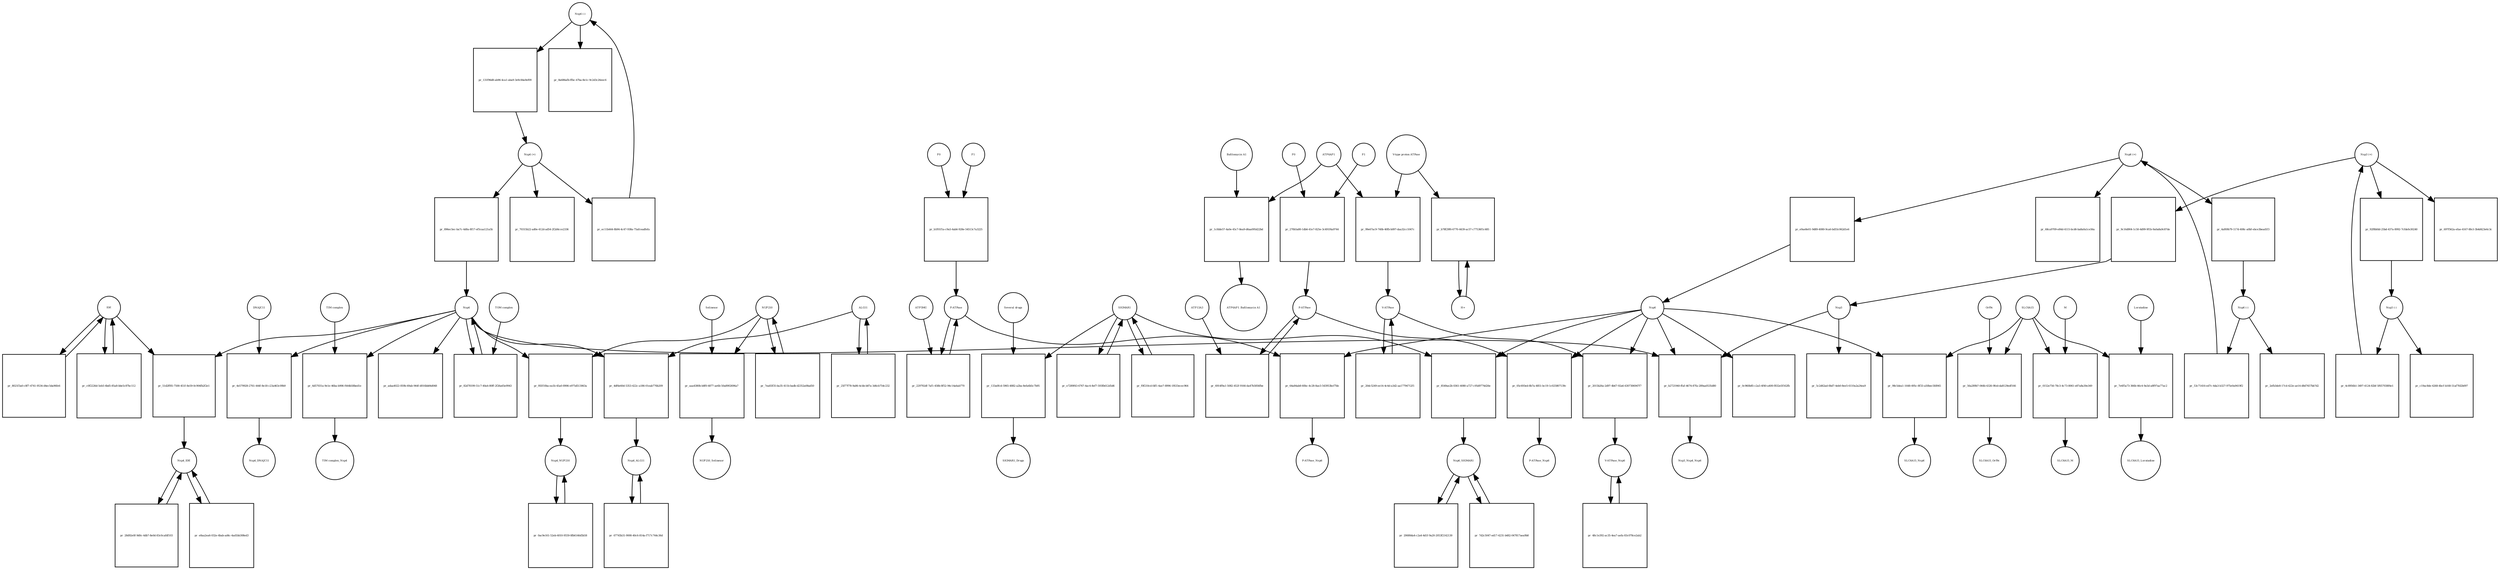 strict digraph  {
"Nsp4 (-)" [annotation=urn_miriam_pubmed_32353859, bipartite=0, cls="nucleic acid feature", fontsize=4, label="Nsp4 (-)", shape=circle];
"pr_131f96d8-ab96-4ca1-aba9-3e9c84a9ef09" [annotation="", bipartite=1, cls=process, fontsize=4, label="pr_131f96d8-ab96-4ca1-aba9-3e9c84a9ef09", shape=square];
"Nsp4 (+)" [annotation=urn_miriam_pubmed_32353859, bipartite=0, cls="nucleic acid feature", fontsize=4, label="Nsp4 (+)", shape=circle];
"pr_896ec5ec-ba7c-4d0a-8f17-ef5caa121a5b" [annotation="", bipartite=1, cls=process, fontsize=4, label="pr_896ec5ec-ba7c-4d0a-8f17-ef5caa121a5b", shape=square];
Nsp4 [annotation="urn_miriam_ncbiprotein_BCD58761|urn_miriam_taxonomy_2697049", bipartite=0, cls=macromolecule, fontsize=4, label=Nsp4, shape=circle];
"pr_adaa4022-059b-49ab-944f-d016bb84d048" [annotation="", bipartite=1, cls=process, fontsize=4, label="pr_adaa4022-059b-49ab-944f-d016bb84d048", shape=square];
"pr_70315b22-ad0e-412d-ad54-2f2d4cce2336" [annotation="", bipartite=1, cls=process, fontsize=4, label="pr_70315b22-ad0e-412d-ad54-2f2d4cce2336", shape=square];
"pr_51d2ff85-7500-451f-8e59-0c904fb2f2e1" [annotation="", bipartite=1, cls=process, fontsize=4, label="pr_51d2ff85-7500-451f-8e59-0c904fb2f2e1", shape=square];
IDE [annotation="urn_miriam_uniprot_P14735|urn_miriam_pubmed_32353859|urn_miriam_doi_10.1210%2Fmend-4-8-1125|urn_miriam_taxonomy_10116", bipartite=0, cls=macromolecule, fontsize=4, label=IDE, shape=circle];
Nsp4_IDE [annotation="", bipartite=0, cls=complex, fontsize=4, label=Nsp4_IDE, shape=circle];
"pr_e8aa2ea6-032e-4bab-ad4c-4ad1bb308ed3" [annotation="", bipartite=1, cls=process, fontsize=4, label="pr_e8aa2ea6-032e-4bab-ad4c-4ad1bb308ed3", shape=square];
"pr_f65f10ba-ea1b-45a0-8906-e975d513063a" [annotation="", bipartite=1, cls=process, fontsize=4, label="pr_f65f10ba-ea1b-45a0-8906-e975d513063a", shape=square];
NUP210 [annotation="urn_miriam_uniprot_Q8TEM1|urn_miriam_pubmed_14517331", bipartite=0, cls=macromolecule, fontsize=4, label=NUP210, shape=circle];
Nsp4_NUP210 [annotation=urn_miriam_pubmed_14517331, bipartite=0, cls=complex, fontsize=4, label=Nsp4_NUP210, shape=circle];
"pr_28d92e0f-9d0c-4db7-8e0d-83c0cafdf103" [annotation="", bipartite=1, cls=process, fontsize=4, label="pr_28d92e0f-9d0c-4db7-8e0d-83c0cafdf103", shape=square];
"pr_4e579928-2761-444f-8e18-c23a463c09b9" [annotation="", bipartite=1, cls=process, fontsize=4, label="pr_4e579928-2761-444f-8e18-c23a463c09b9", shape=square];
DNAJC11 [annotation="urn_miriam_uniprot_Q9NVH1|urn_miriam_pubmed_32353859|urn_miriam_pubmed_25997101", bipartite=0, cls=macromolecule, fontsize=4, label=DNAJC11, shape=circle];
Nsp4_DNAJC11 [annotation="urn_miriam_pubmed_25997101|urn_miriam_pubmed_32353859", bipartite=0, cls=complex, fontsize=4, label=Nsp4_DNAJC11, shape=circle];
"pr_0ac9e161-52eb-4010-9559-8fb6146d5b58" [annotation="", bipartite=1, cls=process, fontsize=4, label="pr_0ac9e161-52eb-4010-9559-8fb6146d5b58", shape=square];
"pr_4df6e60d-5353-422c-a186-01eab776b209" [annotation="", bipartite=1, cls=process, fontsize=4, label="pr_4df6e60d-5353-422c-a186-01eab776b209", shape=square];
ALG11 [annotation="urn_miriam_uniprot_Q2TAA5|urn_miriam_pubmed_20080937", bipartite=0, cls=macromolecule, fontsize=4, label=ALG11, shape=circle];
Nsp4_ALG11 [annotation=urn_miriam_pubmed_20080937, bipartite=0, cls=complex, fontsize=4, label=Nsp4_ALG11, shape=circle];
"pr_ec11b444-8b94-4c47-938a-75afceadfefa" [annotation="", bipartite=1, cls=process, fontsize=4, label="pr_ec11b444-8b94-4c47-938a-75afceadfefa", shape=square];
"pr_8a686afb-ffbc-47ba-8e1c-9c2d3c26eec6" [annotation="", bipartite=1, cls=process, fontsize=4, label="pr_8a686afb-ffbc-47ba-8e1c-9c2d3c26eec6", shape=square];
"Nsp6 (-)" [annotation=urn_miriam_pubmed_32353859, bipartite=0, cls="nucleic acid feature", fontsize=4, label="Nsp6 (-)", shape=circle];
"pr_53c71416-ed7c-4da3-b327-975e0a9419f2" [annotation="", bipartite=1, cls=process, fontsize=4, label="pr_53c71416-ed7c-4da3-b327-975e0a9419f2", shape=square];
"Nsp6 (+)" [annotation=urn_miriam_pubmed_32353859, bipartite=0, cls="nucleic acid feature", fontsize=4, label="Nsp6 (+)", shape=circle];
"pr_e9ae8e01-9d89-4080-9ca6-bd55c062d1e6" [annotation="", bipartite=1, cls=process, fontsize=4, label="pr_e9ae8e01-9d89-4080-9ca6-bd55c062d1e6", shape=square];
Nsp6 [annotation="urn_miriam_taxonomy_2697049|urn_miriam_pubmed_32353859", bipartite=0, cls=macromolecule, fontsize=4, label=Nsp6, shape=circle];
"pr_0c960b85-c2a5-4f40-a400-f832e5f162fb" [annotation="", bipartite=1, cls=process, fontsize=4, label="pr_0c960b85-c2a5-4f40-a400-f832e5f162fb", shape=square];
"pr_68ca9709-e84d-4115-bcd6-ba8a0a1ce56a" [annotation="", bipartite=1, cls=process, fontsize=4, label="pr_68ca9709-e84d-4115-bcd6-ba8a0a1ce56a", shape=square];
"pr_64a84ab8-60bc-4c28-8ae3-543953bcf7bb" [annotation="", bipartite=1, cls=process, fontsize=4, label="pr_64a84ab8-60bc-4c28-8ae3-543953bcf7bb", shape=square];
"F-ATPase" [annotation=urn_miriam_uniprot_O75964, bipartite=0, cls=complex, fontsize=4, label="F-ATPase", shape=circle];
"F-ATPase_Nsp6" [annotation="", bipartite=0, cls=complex, fontsize=4, label="F-ATPase_Nsp6", shape=circle];
"pr_05c693ed-8b7a-4851-bc19-1c025807139c" [annotation="", bipartite=1, cls=process, fontsize=4, label="pr_05c693ed-8b7a-4851-bc19-1c025807139c", shape=square];
"P-ATPase" [annotation="", bipartite=0, cls=complex, fontsize=4, label="P-ATPase", shape=circle];
"P-ATPase_Nsp6" [annotation="", bipartite=0, cls=complex, fontsize=4, label="P-ATPase_Nsp6", shape=circle];
"pr_8549ae2b-0361-4080-a727-c95d9774d26e" [annotation="", bipartite=1, cls=process, fontsize=4, label="pr_8549ae2b-0361-4080-a727-c95d9774d26e", shape=square];
SIGMAR1 [annotation="urn_miriam_uniprot_Q99720|urn_miriam_doi_10.1074%2Fjbc.272.43.27107|urn_miriam_pubmed_32353859|urn_miriam_pubmed_10406945", bipartite=0, cls=macromolecule, fontsize=4, label=SIGMAR1, shape=circle];
Nsp6_SIGMAR1 [annotation=urn_miriam_pubmed_10406945, bipartite=0, cls=complex, fontsize=4, label=Nsp6_SIGMAR1, shape=circle];
"pr_7d2c5047-ed17-4231-b482-047817aea9b8" [annotation="", bipartite=1, cls=process, fontsize=4, label="pr_7d2c5047-ed17-4231-b482-047817aea9b8", shape=square];
"pr_2015b26a-2d97-4b67-92a6-6307306947f7" [annotation="", bipartite=1, cls=process, fontsize=4, label="pr_2015b26a-2d97-4b67-92a6-6307306947f7", shape=square];
"V-ATPase" [annotation=urn_miriam_uniprot_Q15904, bipartite=0, cls=complex, fontsize=4, label="V-ATPase", shape=circle];
"V-ATPase_Nsp6" [annotation=urn_miriam_uniprot_Q15904, bipartite=0, cls=complex, fontsize=4, label="V-ATPase_Nsp6", shape=circle];
"pr_4af69b79-117d-408c-a0bf-ebce3bead1f3" [annotation="", bipartite=1, cls=process, fontsize=4, label="pr_4af69b79-117d-408c-a0bf-ebce3bead1f3", shape=square];
"pr_2efb3de8-17cd-422e-ae14-d8d7457bb7d2" [annotation="", bipartite=1, cls=process, fontsize=4, label="pr_2efb3de8-17cd-422e-ae14-d8d7457bb7d2", shape=square];
"pr_6d57031a-9e1e-46ba-b906-f444b58bed1e" [annotation="", bipartite=1, cls=process, fontsize=4, label="pr_6d57031a-9e1e-46ba-b906-f444b58bed1e", shape=square];
"TIM complex" [annotation="", bipartite=0, cls=complex, fontsize=4, label="TIM complex", shape=circle];
"TIM complex_Nsp4" [annotation=urn_miriam_pubmed_32353859, bipartite=0, cls=complex, fontsize=4, label="TIM complex_Nsp4", shape=circle];
"pr_8021f3a0-c8f7-4741-9534-d4ec5da96fe6" [annotation="", bipartite=1, cls=process, fontsize=4, label="pr_8021f3a0-c8f7-4741-9534-d4ec5da96fe6", shape=square];
"Nsp3 (-)" [annotation=urn_miriam_pubmed_32353859, bipartite=0, cls="nucleic acid feature", fontsize=4, label="Nsp3 (-)", shape=circle];
"pr_4c8956b1-3497-4124-82bf-5f657038f4e1" [annotation="", bipartite=1, cls=process, fontsize=4, label="pr_4c8956b1-3497-4124-82bf-5f657038f4e1", shape=square];
"Nsp3 (+)" [annotation=urn_miriam_pubmed_32353859, bipartite=0, cls="nucleic acid feature", fontsize=4, label="Nsp3 (+)", shape=circle];
"pr_92f8bfdd-25bd-437a-8992-7cfdefe30240" [annotation="", bipartite=1, cls=process, fontsize=4, label="pr_92f8bfdd-25bd-437a-8992-7cfdefe30240", shape=square];
"pr_9c16d904-1c50-4d99-9f1b-9a0a8a9c87de" [annotation="", bipartite=1, cls=process, fontsize=4, label="pr_9c16d904-1c50-4d99-9f1b-9a0a8a9c87de", shape=square];
Nsp3 [annotation="urn_miriam_taxonomy_2697049|urn_miriam_pubmed_32353859", bipartite=0, cls=macromolecule, fontsize=4, label=Nsp3, shape=circle];
"pr_c19ac8de-4268-4bcf-b168-51af7fd2b097" [annotation="", bipartite=1, cls=process, fontsize=4, label="pr_c19ac8de-4268-4bcf-b168-51af7fd2b097", shape=square];
"pr_697f562a-efae-4167-8fe3-3b4d423e6c3c" [annotation="", bipartite=1, cls=process, fontsize=4, label="pr_697f562a-efae-4167-8fe3-3b4d423e6c3c", shape=square];
"pr_5c2d62ad-0bd7-4eb0-8ee5-6110a2a24ea9" [annotation="", bipartite=1, cls=process, fontsize=4, label="pr_5c2d62ad-0bd7-4eb0-8ee5-6110a2a24ea9", shape=square];
"pr_b2721940-ffaf-4674-87fa-289aa0535d80" [annotation="", bipartite=1, cls=process, fontsize=4, label="pr_b2721940-ffaf-4674-87fa-289aa0535d80", shape=square];
Nsp3_Nsp4_Nsp6 [annotation="urn_miriam_pubmed_32353859|urn_miriam_pubmed_29128390|urn_miriam_doi_10.1016%2Fj.virol.2017.07.019|urn_miriam_taxonomy_694009", bipartite=0, cls=complex, fontsize=4, label=Nsp3_Nsp4_Nsp6, shape=circle];
"pr_aaa4380b-b8f0-4877-ae6b-50a8902696a7" [annotation="", bipartite=1, cls=process, fontsize=4, label="pr_aaa4380b-b8f0-4877-ae6b-50a8902696a7", shape=square];
Selinexor [annotation=urn_miriam_pubmed_32353859, bipartite=0, cls="simple chemical", fontsize=4, label=Selinexor, shape=circle];
NUP210_Selinexor [annotation=urn_miriam_pubmed_32353859, bipartite=0, cls=complex, fontsize=4, label=NUP210_Selinexor, shape=circle];
"pr_98c5dea1-1648-495c-8f33-a50bec5fd945" [annotation="", bipartite=1, cls=process, fontsize=4, label="pr_98c5dea1-1648-495c-8f33-a50bec5fd945", shape=square];
SLC6A15 [annotation="urn_miriam_pubmed_32353859|urn_miriam_uniprot_Q8IY34", bipartite=0, cls=macromolecule, fontsize=4, label=SLC6A15, shape=circle];
SLC6A15_Nsp6 [annotation=urn_miriam_pubmed_32353859, bipartite=0, cls=complex, fontsize=4, label=SLC6A15_Nsp6, shape=circle];
"pr_56a289b7-044b-4326-9fed-da8129edf166" [annotation="", bipartite=1, cls=process, fontsize=4, label="pr_56a289b7-044b-4326-9fed-da8129edf166", shape=square];
Orf9c [annotation=urn_miriam_taxonomy_2697049, bipartite=0, cls=macromolecule, fontsize=4, label=Orf9c, shape=circle];
SLC6A15_Orf9c [annotation=urn_miriam_pubmed_32353859, bipartite=0, cls=complex, fontsize=4, label=SLC6A15_Orf9c, shape=circle];
"pr_0152e756-78c3-4c73-8061-e87a8a30e349" [annotation="", bipartite=1, cls=process, fontsize=4, label="pr_0152e756-78c3-4c73-8061-e87a8a30e349", shape=square];
M [annotation=urn_miriam_taxonomy_2697049, bipartite=0, cls=macromolecule, fontsize=4, label=M, shape=circle];
SLC6A15_M [annotation=urn_miriam_pubmed_32353859, bipartite=0, cls=complex, fontsize=4, label=SLC6A15_M, shape=circle];
"pr_7e6f5a73-366b-46c4-9a5d-a8f97aa77ac2" [annotation="", bipartite=1, cls=process, fontsize=4, label="pr_7e6f5a73-366b-46c4-9a5d-a8f97aa77ac2", shape=square];
Loratadine [annotation=urn_miriam_pubmed_123134323, bipartite=0, cls="simple chemical", fontsize=4, label=Loratadine, shape=circle];
SLC6A15_Loratadine [annotation="", bipartite=0, cls=complex, fontsize=4, label=SLC6A15_Loratadine, shape=circle];
ATP6AP1 [annotation="urn_miriam_uniprot_Q15904|urn_miriam_pubmed_27231034", bipartite=0, cls=macromolecule, fontsize=4, label=ATP6AP1, shape=circle];
"pr_1cfdde57-4a0e-45c7-8ea9-d6aa095d22bd" [annotation="", bipartite=1, cls=process, fontsize=4, label="pr_1cfdde57-4a0e-45c7-8ea9-d6aa095d22bd", shape=square];
"Bafilomycin A1" [annotation="", bipartite=0, cls="simple chemical", fontsize=4, label="Bafilomycin A1", shape=circle];
"ATP6AP1_Bafilomycin A1" [annotation="", bipartite=0, cls=complex, fontsize=4, label="ATP6AP1_Bafilomycin A1", shape=circle];
"Several drugs" [annotation="", bipartite=0, cls="simple chemical", fontsize=4, label="Several drugs", shape=circle];
"pr_133a0fcd-5965-4882-a2ba-8efa6b5c7b95" [annotation="", bipartite=1, cls=process, fontsize=4, label="pr_133a0fcd-5965-4882-a2ba-8efa6b5c7b95", shape=square];
SIGMAR1_Drugs [annotation=urn_miriam_pubmed_32353859, bipartite=0, cls=complex, fontsize=4, label=SIGMAR1_Drugs, shape=circle];
"pr_82d78199-51c7-40a4-80ff-2f26a65e9943" [annotation="", bipartite=1, cls=process, fontsize=4, label="pr_82d78199-51c7-40a4-80ff-2f26a65e9943", shape=square];
"TOM complex" [annotation="", bipartite=0, cls=complex, fontsize=4, label="TOM complex", shape=circle];
ATP13A3 [annotation=urn_miriam_uniprot_Q9H7F0, bipartite=0, cls=macromolecule, fontsize=4, label=ATP13A3, shape=circle];
"pr_6914f9a1-5082-452f-9166-da47b5856fbe" [annotation="", bipartite=1, cls=process, fontsize=4, label="pr_6914f9a1-5082-452f-9166-da47b5856fbe", shape=square];
P1 [annotation="", bipartite=0, cls=complex, fontsize=4, label=P1, shape=circle];
"pr_270b5a80-1db6-41e7-825e-3c491f4a9744" [annotation="", bipartite=1, cls=process, fontsize=4, label="pr_270b5a80-1db6-41e7-825e-3c491f4a9744", shape=square];
P0 [annotation="", bipartite=0, cls=complex, fontsize=4, label=P0, shape=circle];
"pr_7ea83f35-ba35-411b-badb-d2352a08ad50" [annotation="", bipartite=1, cls=process, fontsize=4, label="pr_7ea83f35-ba35-411b-badb-d2352a08ad50", shape=square];
"pr_c0f2226d-5eb5-4bd5-85a8-bbe5c87bc112" [annotation="", bipartite=1, cls=process, fontsize=4, label="pr_c0f2226d-5eb5-4bd5-85a8-bbe5c87bc112", shape=square];
"pr_e7289f43-6767-4ac4-8ef7-593fb612d5d6" [annotation="", bipartite=1, cls=process, fontsize=4, label="pr_e7289f43-6767-4ac4-8ef7-593fb612d5d6", shape=square];
"pr_f0f210cd-fdf1-4ae7-8996-1f633ecec964" [annotation="", bipartite=1, cls=process, fontsize=4, label="pr_f0f210cd-fdf1-4ae7-8996-1f633ecec964", shape=square];
"pr_20680da4-c2a4-4d1f-9a20-2053f2142130" [annotation="", bipartite=1, cls=process, fontsize=4, label="pr_20680da4-c2a4-4d1f-9a20-2053f2142130", shape=square];
"pr_67745b31-9000-40c6-814a-f717c744c36d" [annotation="", bipartite=1, cls=process, fontsize=4, label="pr_67745b31-9000-40c6-814a-f717c744c36d", shape=square];
"pr_25f77f78-9a86-4cbb-b87a-3d6cb754c232" [annotation="", bipartite=1, cls=process, fontsize=4, label="pr_25f77f78-9a86-4cbb-b87a-3d6cb754c232", shape=square];
"H+" [annotation="urn_miriam_obo.chebi_CHEBI%3A15378", bipartite=0, cls="simple chemical", fontsize=4, label="H+", shape=circle];
"pr_b78f29f6-6770-4439-ac57-c77536f1c485" [annotation="", bipartite=1, cls=process, fontsize=4, label="pr_b78f29f6-6770-4439-ac57-c77536f1c485", shape=square];
"V-type proton ATPase" [annotation="urn_miriam_obo.go_GO%3A0046611", bipartite=0, cls=complex, fontsize=4, label="V-type proton ATPase", shape=circle];
"pr_99e67ac9-740b-40fb-b097-daa32cc1047c" [annotation="", bipartite=1, cls=process, fontsize=4, label="pr_99e67ac9-740b-40fb-b097-daa32cc1047c", shape=square];
"pr_20dc5249-ee14-4c4d-a3d2-aa17794712f1" [annotation="", bipartite=1, cls=process, fontsize=4, label="pr_20dc5249-ee14-4c4d-a3d2-aa17794712f1", shape=square];
"pr_48c1e392-ac35-4ea7-aefa-83c078ce2ab2" [annotation="", bipartite=1, cls=process, fontsize=4, label="pr_48c1e392-ac35-4ea7-aefa-83c078ce2ab2", shape=square];
ATP5MG [annotation=urn_miriam_uniprot_O75964, bipartite=0, cls=macromolecule, fontsize=4, label=ATP5MG, shape=circle];
"pr_229792df-7af1-458b-8f52-94c14a6ab770" [annotation="", bipartite=1, cls=process, fontsize=4, label="pr_229792df-7af1-458b-8f52-94c14a6ab770", shape=square];
F1 [annotation="", bipartite=0, cls=complex, fontsize=4, label=F1, shape=circle];
"pr_b1f01f1a-c9a5-4ab6-928e-54513c7a3225" [annotation="", bipartite=1, cls=process, fontsize=4, label="pr_b1f01f1a-c9a5-4ab6-928e-54513c7a3225", shape=square];
F0 [annotation="", bipartite=0, cls=complex, fontsize=4, label=F0, shape=circle];
"Nsp4 (-)" -> "pr_131f96d8-ab96-4ca1-aba9-3e9c84a9ef09"  [annotation="", interaction_type=consumption];
"Nsp4 (-)" -> "pr_8a686afb-ffbc-47ba-8e1c-9c2d3c26eec6"  [annotation="", interaction_type=consumption];
"pr_131f96d8-ab96-4ca1-aba9-3e9c84a9ef09" -> "Nsp4 (+)"  [annotation="", interaction_type=production];
"Nsp4 (+)" -> "pr_896ec5ec-ba7c-4d0a-8f17-ef5caa121a5b"  [annotation="", interaction_type=consumption];
"Nsp4 (+)" -> "pr_70315b22-ad0e-412d-ad54-2f2d4cce2336"  [annotation="", interaction_type=consumption];
"Nsp4 (+)" -> "pr_ec11b444-8b94-4c47-938a-75afceadfefa"  [annotation="", interaction_type=consumption];
"pr_896ec5ec-ba7c-4d0a-8f17-ef5caa121a5b" -> Nsp4  [annotation="", interaction_type=production];
Nsp4 -> "pr_adaa4022-059b-49ab-944f-d016bb84d048"  [annotation="", interaction_type=consumption];
Nsp4 -> "pr_51d2ff85-7500-451f-8e59-0c904fb2f2e1"  [annotation="", interaction_type=consumption];
Nsp4 -> "pr_f65f10ba-ea1b-45a0-8906-e975d513063a"  [annotation="", interaction_type=consumption];
Nsp4 -> "pr_4e579928-2761-444f-8e18-c23a463c09b9"  [annotation="", interaction_type=consumption];
Nsp4 -> "pr_4df6e60d-5353-422c-a186-01eab776b209"  [annotation="", interaction_type=consumption];
Nsp4 -> "pr_6d57031a-9e1e-46ba-b906-f444b58bed1e"  [annotation="", interaction_type=consumption];
Nsp4 -> "pr_b2721940-ffaf-4674-87fa-289aa0535d80"  [annotation="", interaction_type=consumption];
Nsp4 -> "pr_82d78199-51c7-40a4-80ff-2f26a65e9943"  [annotation="", interaction_type=consumption];
"pr_51d2ff85-7500-451f-8e59-0c904fb2f2e1" -> Nsp4_IDE  [annotation="", interaction_type=production];
IDE -> "pr_51d2ff85-7500-451f-8e59-0c904fb2f2e1"  [annotation="", interaction_type=consumption];
IDE -> "pr_8021f3a0-c8f7-4741-9534-d4ec5da96fe6"  [annotation="", interaction_type=consumption];
IDE -> "pr_c0f2226d-5eb5-4bd5-85a8-bbe5c87bc112"  [annotation="", interaction_type=consumption];
Nsp4_IDE -> "pr_e8aa2ea6-032e-4bab-ad4c-4ad1bb308ed3"  [annotation="", interaction_type=consumption];
Nsp4_IDE -> "pr_28d92e0f-9d0c-4db7-8e0d-83c0cafdf103"  [annotation="", interaction_type=consumption];
"pr_e8aa2ea6-032e-4bab-ad4c-4ad1bb308ed3" -> Nsp4_IDE  [annotation="", interaction_type=production];
"pr_f65f10ba-ea1b-45a0-8906-e975d513063a" -> Nsp4_NUP210  [annotation="", interaction_type=production];
NUP210 -> "pr_f65f10ba-ea1b-45a0-8906-e975d513063a"  [annotation="", interaction_type=consumption];
NUP210 -> "pr_aaa4380b-b8f0-4877-ae6b-50a8902696a7"  [annotation="", interaction_type=consumption];
NUP210 -> "pr_7ea83f35-ba35-411b-badb-d2352a08ad50"  [annotation="", interaction_type=consumption];
Nsp4_NUP210 -> "pr_0ac9e161-52eb-4010-9559-8fb6146d5b58"  [annotation="", interaction_type=consumption];
"pr_28d92e0f-9d0c-4db7-8e0d-83c0cafdf103" -> Nsp4_IDE  [annotation="", interaction_type=production];
"pr_4e579928-2761-444f-8e18-c23a463c09b9" -> Nsp4_DNAJC11  [annotation="", interaction_type=production];
DNAJC11 -> "pr_4e579928-2761-444f-8e18-c23a463c09b9"  [annotation="", interaction_type=consumption];
"pr_0ac9e161-52eb-4010-9559-8fb6146d5b58" -> Nsp4_NUP210  [annotation="", interaction_type=production];
"pr_4df6e60d-5353-422c-a186-01eab776b209" -> Nsp4_ALG11  [annotation="", interaction_type=production];
ALG11 -> "pr_4df6e60d-5353-422c-a186-01eab776b209"  [annotation="", interaction_type=consumption];
ALG11 -> "pr_25f77f78-9a86-4cbb-b87a-3d6cb754c232"  [annotation="", interaction_type=consumption];
Nsp4_ALG11 -> "pr_67745b31-9000-40c6-814a-f717c744c36d"  [annotation="", interaction_type=consumption];
"pr_ec11b444-8b94-4c47-938a-75afceadfefa" -> "Nsp4 (-)"  [annotation="", interaction_type=production];
"Nsp6 (-)" -> "pr_53c71416-ed7c-4da3-b327-975e0a9419f2"  [annotation="", interaction_type=consumption];
"Nsp6 (-)" -> "pr_2efb3de8-17cd-422e-ae14-d8d7457bb7d2"  [annotation="", interaction_type=consumption];
"pr_53c71416-ed7c-4da3-b327-975e0a9419f2" -> "Nsp6 (+)"  [annotation="", interaction_type=production];
"Nsp6 (+)" -> "pr_e9ae8e01-9d89-4080-9ca6-bd55c062d1e6"  [annotation="", interaction_type=consumption];
"Nsp6 (+)" -> "pr_68ca9709-e84d-4115-bcd6-ba8a0a1ce56a"  [annotation="", interaction_type=consumption];
"Nsp6 (+)" -> "pr_4af69b79-117d-408c-a0bf-ebce3bead1f3"  [annotation="", interaction_type=consumption];
"pr_e9ae8e01-9d89-4080-9ca6-bd55c062d1e6" -> Nsp6  [annotation="", interaction_type=production];
Nsp6 -> "pr_0c960b85-c2a5-4f40-a400-f832e5f162fb"  [annotation="", interaction_type=consumption];
Nsp6 -> "pr_64a84ab8-60bc-4c28-8ae3-543953bcf7bb"  [annotation="", interaction_type=consumption];
Nsp6 -> "pr_05c693ed-8b7a-4851-bc19-1c025807139c"  [annotation="", interaction_type=consumption];
Nsp6 -> "pr_8549ae2b-0361-4080-a727-c95d9774d26e"  [annotation="", interaction_type=consumption];
Nsp6 -> "pr_2015b26a-2d97-4b67-92a6-6307306947f7"  [annotation="", interaction_type=consumption];
Nsp6 -> "pr_b2721940-ffaf-4674-87fa-289aa0535d80"  [annotation="", interaction_type=consumption];
Nsp6 -> "pr_98c5dea1-1648-495c-8f33-a50bec5fd945"  [annotation="", interaction_type=consumption];
"pr_64a84ab8-60bc-4c28-8ae3-543953bcf7bb" -> "F-ATPase_Nsp6"  [annotation="", interaction_type=production];
"F-ATPase" -> "pr_64a84ab8-60bc-4c28-8ae3-543953bcf7bb"  [annotation="", interaction_type=consumption];
"F-ATPase" -> "pr_229792df-7af1-458b-8f52-94c14a6ab770"  [annotation="", interaction_type=consumption];
"pr_05c693ed-8b7a-4851-bc19-1c025807139c" -> "P-ATPase_Nsp6"  [annotation="", interaction_type=production];
"P-ATPase" -> "pr_05c693ed-8b7a-4851-bc19-1c025807139c"  [annotation="", interaction_type=consumption];
"P-ATPase" -> "pr_6914f9a1-5082-452f-9166-da47b5856fbe"  [annotation="", interaction_type=consumption];
"pr_8549ae2b-0361-4080-a727-c95d9774d26e" -> Nsp6_SIGMAR1  [annotation="", interaction_type=production];
SIGMAR1 -> "pr_8549ae2b-0361-4080-a727-c95d9774d26e"  [annotation="", interaction_type=consumption];
SIGMAR1 -> "pr_133a0fcd-5965-4882-a2ba-8efa6b5c7b95"  [annotation="", interaction_type=consumption];
SIGMAR1 -> "pr_e7289f43-6767-4ac4-8ef7-593fb612d5d6"  [annotation="", interaction_type=consumption];
SIGMAR1 -> "pr_f0f210cd-fdf1-4ae7-8996-1f633ecec964"  [annotation="", interaction_type=consumption];
Nsp6_SIGMAR1 -> "pr_7d2c5047-ed17-4231-b482-047817aea9b8"  [annotation="", interaction_type=consumption];
Nsp6_SIGMAR1 -> "pr_20680da4-c2a4-4d1f-9a20-2053f2142130"  [annotation="", interaction_type=consumption];
"pr_7d2c5047-ed17-4231-b482-047817aea9b8" -> Nsp6_SIGMAR1  [annotation="", interaction_type=production];
"pr_2015b26a-2d97-4b67-92a6-6307306947f7" -> "V-ATPase_Nsp6"  [annotation="", interaction_type=production];
"V-ATPase" -> "pr_2015b26a-2d97-4b67-92a6-6307306947f7"  [annotation="", interaction_type=consumption];
"V-ATPase" -> "pr_20dc5249-ee14-4c4d-a3d2-aa17794712f1"  [annotation="", interaction_type=consumption];
"V-ATPase_Nsp6" -> "pr_48c1e392-ac35-4ea7-aefa-83c078ce2ab2"  [annotation="", interaction_type=consumption];
"pr_4af69b79-117d-408c-a0bf-ebce3bead1f3" -> "Nsp6 (-)"  [annotation="", interaction_type=production];
"pr_6d57031a-9e1e-46ba-b906-f444b58bed1e" -> "TIM complex_Nsp4"  [annotation="", interaction_type=production];
"TIM complex" -> "pr_6d57031a-9e1e-46ba-b906-f444b58bed1e"  [annotation="", interaction_type=consumption];
"pr_8021f3a0-c8f7-4741-9534-d4ec5da96fe6" -> IDE  [annotation="", interaction_type=production];
"Nsp3 (-)" -> "pr_4c8956b1-3497-4124-82bf-5f657038f4e1"  [annotation="", interaction_type=consumption];
"Nsp3 (-)" -> "pr_c19ac8de-4268-4bcf-b168-51af7fd2b097"  [annotation="", interaction_type=consumption];
"pr_4c8956b1-3497-4124-82bf-5f657038f4e1" -> "Nsp3 (+)"  [annotation="", interaction_type=production];
"Nsp3 (+)" -> "pr_92f8bfdd-25bd-437a-8992-7cfdefe30240"  [annotation="", interaction_type=consumption];
"Nsp3 (+)" -> "pr_9c16d904-1c50-4d99-9f1b-9a0a8a9c87de"  [annotation="", interaction_type=consumption];
"Nsp3 (+)" -> "pr_697f562a-efae-4167-8fe3-3b4d423e6c3c"  [annotation="", interaction_type=consumption];
"pr_92f8bfdd-25bd-437a-8992-7cfdefe30240" -> "Nsp3 (-)"  [annotation="", interaction_type=production];
"pr_9c16d904-1c50-4d99-9f1b-9a0a8a9c87de" -> Nsp3  [annotation="", interaction_type=production];
Nsp3 -> "pr_5c2d62ad-0bd7-4eb0-8ee5-6110a2a24ea9"  [annotation="", interaction_type=consumption];
Nsp3 -> "pr_b2721940-ffaf-4674-87fa-289aa0535d80"  [annotation="", interaction_type=consumption];
"pr_b2721940-ffaf-4674-87fa-289aa0535d80" -> Nsp3_Nsp4_Nsp6  [annotation="", interaction_type=production];
"pr_aaa4380b-b8f0-4877-ae6b-50a8902696a7" -> NUP210_Selinexor  [annotation="", interaction_type=production];
Selinexor -> "pr_aaa4380b-b8f0-4877-ae6b-50a8902696a7"  [annotation="", interaction_type=consumption];
"pr_98c5dea1-1648-495c-8f33-a50bec5fd945" -> SLC6A15_Nsp6  [annotation="", interaction_type=production];
SLC6A15 -> "pr_98c5dea1-1648-495c-8f33-a50bec5fd945"  [annotation="", interaction_type=consumption];
SLC6A15 -> "pr_56a289b7-044b-4326-9fed-da8129edf166"  [annotation="", interaction_type=consumption];
SLC6A15 -> "pr_0152e756-78c3-4c73-8061-e87a8a30e349"  [annotation="", interaction_type=consumption];
SLC6A15 -> "pr_7e6f5a73-366b-46c4-9a5d-a8f97aa77ac2"  [annotation="", interaction_type=consumption];
"pr_56a289b7-044b-4326-9fed-da8129edf166" -> SLC6A15_Orf9c  [annotation="", interaction_type=production];
Orf9c -> "pr_56a289b7-044b-4326-9fed-da8129edf166"  [annotation="", interaction_type=consumption];
"pr_0152e756-78c3-4c73-8061-e87a8a30e349" -> SLC6A15_M  [annotation="", interaction_type=production];
M -> "pr_0152e756-78c3-4c73-8061-e87a8a30e349"  [annotation="", interaction_type=consumption];
"pr_7e6f5a73-366b-46c4-9a5d-a8f97aa77ac2" -> SLC6A15_Loratadine  [annotation="", interaction_type=production];
Loratadine -> "pr_7e6f5a73-366b-46c4-9a5d-a8f97aa77ac2"  [annotation="", interaction_type=consumption];
ATP6AP1 -> "pr_1cfdde57-4a0e-45c7-8ea9-d6aa095d22bd"  [annotation="", interaction_type=consumption];
ATP6AP1 -> "pr_99e67ac9-740b-40fb-b097-daa32cc1047c"  [annotation="", interaction_type=consumption];
"pr_1cfdde57-4a0e-45c7-8ea9-d6aa095d22bd" -> "ATP6AP1_Bafilomycin A1"  [annotation="", interaction_type=production];
"Bafilomycin A1" -> "pr_1cfdde57-4a0e-45c7-8ea9-d6aa095d22bd"  [annotation="", interaction_type=consumption];
"Several drugs" -> "pr_133a0fcd-5965-4882-a2ba-8efa6b5c7b95"  [annotation="", interaction_type=consumption];
"pr_133a0fcd-5965-4882-a2ba-8efa6b5c7b95" -> SIGMAR1_Drugs  [annotation="", interaction_type=production];
"pr_82d78199-51c7-40a4-80ff-2f26a65e9943" -> Nsp4  [annotation="", interaction_type=production];
"TOM complex" -> "pr_82d78199-51c7-40a4-80ff-2f26a65e9943"  [annotation="urn_miriam_pubmed_32353859|urn_miriam_taxonomy_2697049", interaction_type=stimulation];
ATP13A3 -> "pr_6914f9a1-5082-452f-9166-da47b5856fbe"  [annotation="", interaction_type=consumption];
"pr_6914f9a1-5082-452f-9166-da47b5856fbe" -> "P-ATPase"  [annotation="", interaction_type=production];
P1 -> "pr_270b5a80-1db6-41e7-825e-3c491f4a9744"  [annotation="", interaction_type=consumption];
"pr_270b5a80-1db6-41e7-825e-3c491f4a9744" -> "P-ATPase"  [annotation="", interaction_type=production];
P0 -> "pr_270b5a80-1db6-41e7-825e-3c491f4a9744"  [annotation="", interaction_type=consumption];
"pr_7ea83f35-ba35-411b-badb-d2352a08ad50" -> NUP210  [annotation="", interaction_type=production];
"pr_c0f2226d-5eb5-4bd5-85a8-bbe5c87bc112" -> IDE  [annotation="", interaction_type=production];
"pr_e7289f43-6767-4ac4-8ef7-593fb612d5d6" -> SIGMAR1  [annotation="", interaction_type=production];
"pr_f0f210cd-fdf1-4ae7-8996-1f633ecec964" -> SIGMAR1  [annotation="", interaction_type=production];
"pr_20680da4-c2a4-4d1f-9a20-2053f2142130" -> Nsp6_SIGMAR1  [annotation="", interaction_type=production];
"pr_67745b31-9000-40c6-814a-f717c744c36d" -> Nsp4_ALG11  [annotation="", interaction_type=production];
"pr_25f77f78-9a86-4cbb-b87a-3d6cb754c232" -> ALG11  [annotation="", interaction_type=production];
"H+" -> "pr_b78f29f6-6770-4439-ac57-c77536f1c485"  [annotation="", interaction_type=consumption];
"pr_b78f29f6-6770-4439-ac57-c77536f1c485" -> "H+"  [annotation="", interaction_type=production];
"V-type proton ATPase" -> "pr_b78f29f6-6770-4439-ac57-c77536f1c485"  [annotation=urn_miriam_pubmed_22335796, interaction_type=catalysis];
"V-type proton ATPase" -> "pr_99e67ac9-740b-40fb-b097-daa32cc1047c"  [annotation="", interaction_type=consumption];
"pr_99e67ac9-740b-40fb-b097-daa32cc1047c" -> "V-ATPase"  [annotation="", interaction_type=production];
"pr_20dc5249-ee14-4c4d-a3d2-aa17794712f1" -> "V-ATPase"  [annotation="", interaction_type=production];
"pr_48c1e392-ac35-4ea7-aefa-83c078ce2ab2" -> "V-ATPase_Nsp6"  [annotation="", interaction_type=production];
ATP5MG -> "pr_229792df-7af1-458b-8f52-94c14a6ab770"  [annotation="", interaction_type=consumption];
"pr_229792df-7af1-458b-8f52-94c14a6ab770" -> "F-ATPase"  [annotation="", interaction_type=production];
F1 -> "pr_b1f01f1a-c9a5-4ab6-928e-54513c7a3225"  [annotation="", interaction_type=consumption];
"pr_b1f01f1a-c9a5-4ab6-928e-54513c7a3225" -> "F-ATPase"  [annotation="", interaction_type=production];
F0 -> "pr_b1f01f1a-c9a5-4ab6-928e-54513c7a3225"  [annotation="", interaction_type=consumption];
}
